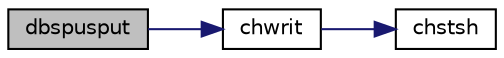 digraph "dbspusput"
{
  edge [fontname="Helvetica",fontsize="10",labelfontname="Helvetica",labelfontsize="10"];
  node [fontname="Helvetica",fontsize="10",shape=record];
  rankdir="LR";
  Node1 [label="dbspusput",height=0.2,width=0.4,color="black", fillcolor="grey75", style="filled", fontcolor="black"];
  Node1 -> Node2 [color="midnightblue",fontsize="10",style="solid",fontname="Helvetica"];
  Node2 [label="chwrit",height=0.2,width=0.4,color="black", fillcolor="white", style="filled",URL="$putgetsubs_8f.html#a6c3081883acca99c605423393aa01a39"];
  Node2 -> Node3 [color="midnightblue",fontsize="10",style="solid",fontname="Helvetica"];
  Node3 [label="chstsh",height=0.2,width=0.4,color="black", fillcolor="white", style="filled",URL="$stash_8f.html#adf6ebf8ab747ed06989cc6d96ed7d988"];
}
